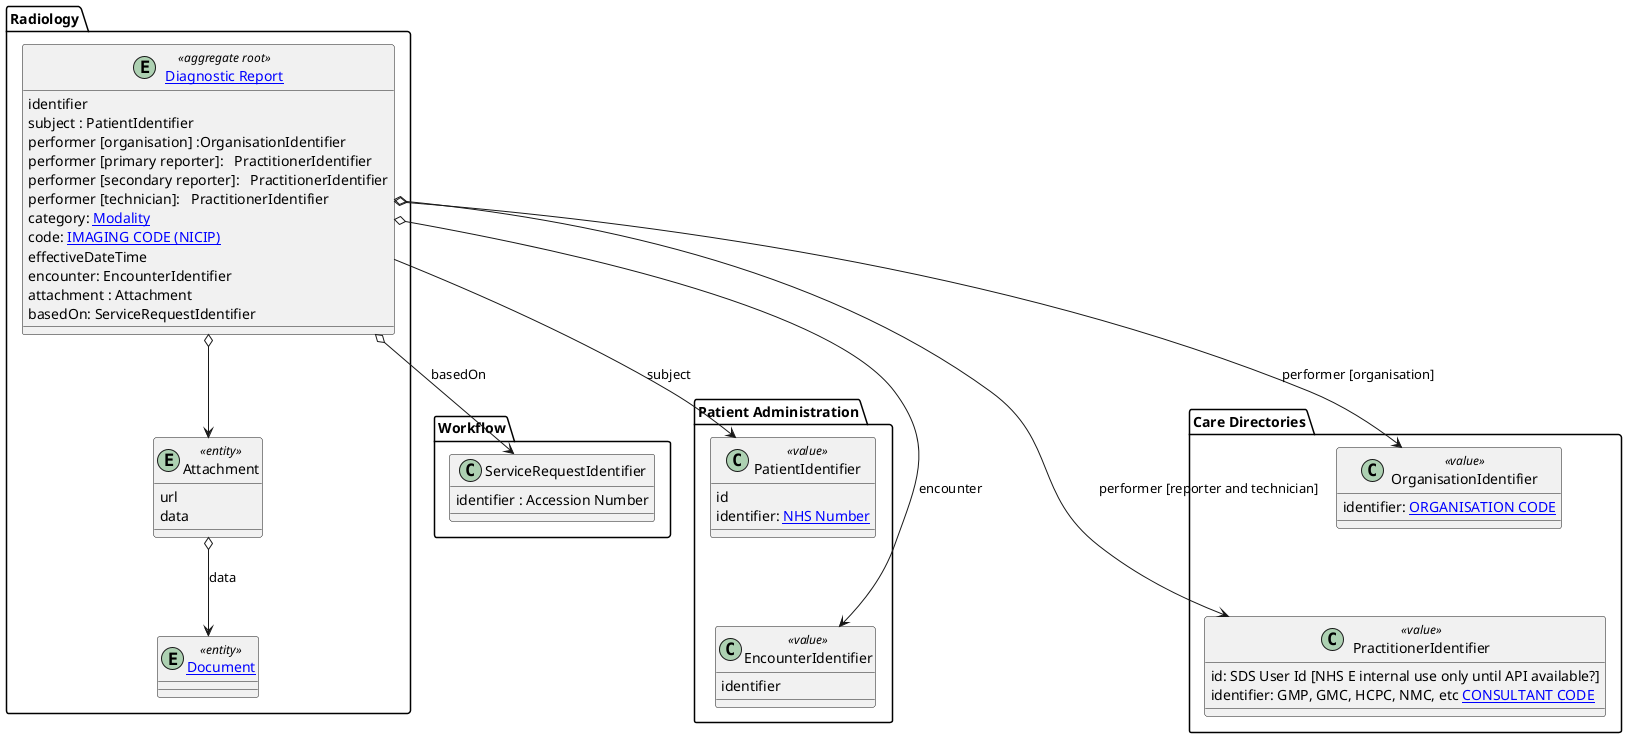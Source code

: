 @startuml

skinparam svgDimensionStyle false

package healthdocuments as "Radiology" {

  entity "[[StructureDefinition-DiagnosticReport.html Diagnostic Report]]" as diagnosticReport  <<aggregate root>>  {
    identifier
    subject : PatientIdentifier
    performer [organisation] :OrganisationIdentifier
    performer [primary reporter]:   PractitionerIdentifier
    performer [secondary reporter]:   PractitionerIdentifier
    performer [technician]:   PractitionerIdentifier
    category: [[https://dicom.nema.org/medical/dicom/current/output/chtml/part16/sect_CID_29.html Modality]]
    code: [[https://www.datadictionary.nhs.uk/data_elements/imaging_code__nicip_.html IMAGING CODE (NICIP)]]
    effectiveDateTime
    encounter: EncounterIdentifier
    attachment : Attachment
    basedOn: ServiceRequestIdentifier
  }

  entity "Attachment" as attachment <<entity>> {
    url
    data
    }

  entity "[[StructureDefinition-Document.html Document]]" as Document <<entity>> {
  }



}


package Workflow {
  class ServiceRequestIdentifier {
    identifier : Accession Number
  }
}

package PatientAdministration as "Patient Administration" {



  class PatientIdentifier <<value>> {
    id
    identifier: [[https://www.datadictionary.nhs.uk/data_elements/nhs_number.html NHS Number]]
  }



  class EncounterIdentifier <<value>> {
    identifier
  }

  PatientIdentifier -d[hidden]- EncounterIdentifier
}


package directories as "Care Directories" {

class OrganisationIdentifier <<value>> {
  identifier: [[https://www.datadictionary.nhs.uk/attributes/organisation_code.html ORGANISATION CODE]]
}

class PractitionerIdentifier <<value>>  {
id: SDS User Id [NHS E internal use only until API available?]
identifier: GMP, GMC, HCPC, NMC, etc [[https://www.datadictionary.nhs.uk/data_elements/consultant_code.html CONSULTANT CODE]]
}

  OrganisationIdentifier -d[hidden]- PractitionerIdentifier

}


  diagnosticReport o--> attachment

  attachment o--> Document : data


  diagnosticReport -d-> PatientIdentifier : subject
  diagnosticReport o--> EncounterIdentifier: encounter
  diagnosticReport o-d-> OrganisationIdentifier : performer [organisation]
  diagnosticReport o--> PractitionerIdentifier: performer [reporter and technician]
  diagnosticReport o--> ServiceRequestIdentifier: basedOn


@enduml
